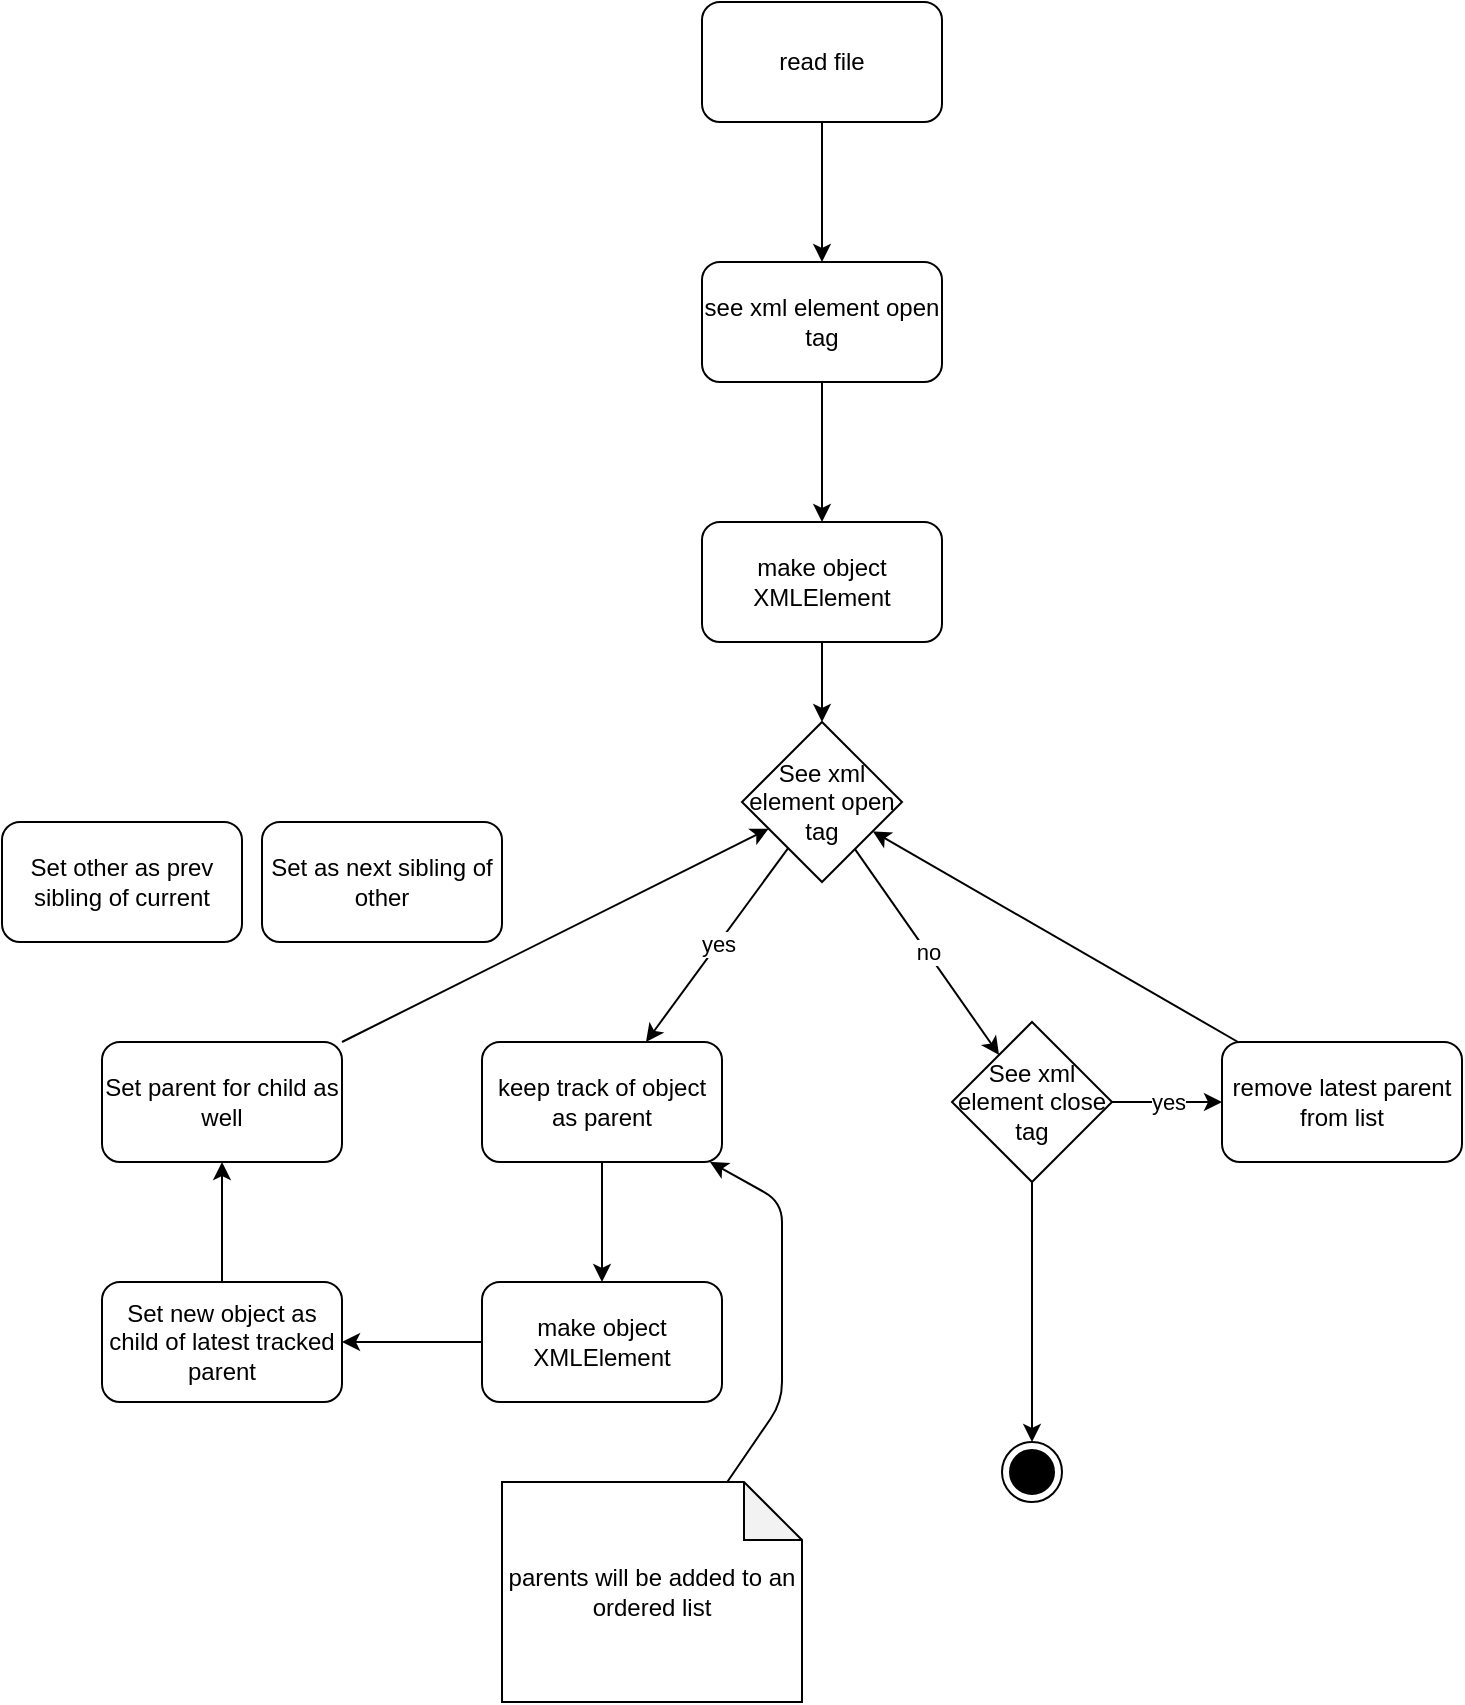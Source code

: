 <mxfile>
    <diagram id="XF5h1cMj-qbJH50a38Ld" name="Page-1">
        <mxGraphModel dx="1695" dy="607" grid="1" gridSize="10" guides="1" tooltips="1" connect="1" arrows="1" fold="1" page="1" pageScale="1" pageWidth="850" pageHeight="1100" math="0" shadow="0">
            <root>
                <mxCell id="0"/>
                <mxCell id="1" parent="0"/>
                <mxCell id="9" value="" style="edgeStyle=none;html=1;" parent="1" source="7" target="8" edge="1">
                    <mxGeometry relative="1" as="geometry"/>
                </mxCell>
                <mxCell id="7" value="read file" style="rounded=1;whiteSpace=wrap;html=1;" parent="1" vertex="1">
                    <mxGeometry x="300" y="10" width="120" height="60" as="geometry"/>
                </mxCell>
                <mxCell id="11" value="" style="edgeStyle=none;html=1;" parent="1" source="8" target="10" edge="1">
                    <mxGeometry relative="1" as="geometry"/>
                </mxCell>
                <mxCell id="8" value="see xml element open tag" style="whiteSpace=wrap;html=1;rounded=1;" parent="1" vertex="1">
                    <mxGeometry x="300" y="140" width="120" height="60" as="geometry"/>
                </mxCell>
                <mxCell id="13" value="" style="edgeStyle=none;html=1;startArrow=none;" parent="1" source="19" target="12" edge="1">
                    <mxGeometry relative="1" as="geometry"/>
                </mxCell>
                <mxCell id="21" style="edgeStyle=none;html=1;startArrow=none;" parent="1" source="10" target="12" edge="1">
                    <mxGeometry relative="1" as="geometry">
                        <mxPoint x="360" y="440" as="sourcePoint"/>
                    </mxGeometry>
                </mxCell>
                <mxCell id="10" value="make object XMLElement" style="whiteSpace=wrap;html=1;rounded=1;" parent="1" vertex="1">
                    <mxGeometry x="300" y="270" width="120" height="60" as="geometry"/>
                </mxCell>
                <mxCell id="36" value="yes" style="edgeStyle=none;html=1;" parent="1" source="12" target="34" edge="1">
                    <mxGeometry relative="1" as="geometry"/>
                </mxCell>
                <mxCell id="46" value="no" style="edgeStyle=none;html=1;" parent="1" source="12" target="44" edge="1">
                    <mxGeometry relative="1" as="geometry"/>
                </mxCell>
                <mxCell id="12" value="See xml element open tag" style="rhombus;whiteSpace=wrap;html=1;rounded=1;arcSize=0;" parent="1" vertex="1">
                    <mxGeometry x="320" y="370" width="80" height="80" as="geometry"/>
                </mxCell>
                <mxCell id="47" style="edgeStyle=none;html=1;" parent="1" source="14" target="12" edge="1">
                    <mxGeometry relative="1" as="geometry"/>
                </mxCell>
                <mxCell id="14" value="remove latest parent from list" style="whiteSpace=wrap;html=1;rounded=1;" parent="1" vertex="1">
                    <mxGeometry x="560" y="530" width="120" height="60" as="geometry"/>
                </mxCell>
                <mxCell id="31" style="edgeStyle=none;html=1;" parent="1" source="17" target="25" edge="1">
                    <mxGeometry relative="1" as="geometry"/>
                </mxCell>
                <mxCell id="17" value="make object XMLElement" style="whiteSpace=wrap;html=1;rounded=1;" parent="1" vertex="1">
                    <mxGeometry x="190" y="650" width="120" height="60" as="geometry"/>
                </mxCell>
                <mxCell id="19" value="Set parent for child as well" style="whiteSpace=wrap;html=1;rounded=1;" parent="1" vertex="1">
                    <mxGeometry y="530" width="120" height="60" as="geometry"/>
                </mxCell>
                <mxCell id="30" style="edgeStyle=none;html=1;" parent="1" source="25" target="19" edge="1">
                    <mxGeometry relative="1" as="geometry"/>
                </mxCell>
                <mxCell id="25" value="Set new object as child of latest tracked parent" style="whiteSpace=wrap;html=1;rounded=1;" parent="1" vertex="1">
                    <mxGeometry y="650" width="120" height="60" as="geometry"/>
                </mxCell>
                <mxCell id="38" style="edgeStyle=none;html=1;" parent="1" source="26" target="34" edge="1">
                    <mxGeometry relative="1" as="geometry">
                        <Array as="points">
                            <mxPoint x="340" y="710"/>
                            <mxPoint x="340" y="610"/>
                        </Array>
                    </mxGeometry>
                </mxCell>
                <mxCell id="26" value="parents will be added to an ordered list" style="shape=note;whiteSpace=wrap;html=1;backgroundOutline=1;darkOpacity=0.05;size=29;" parent="1" vertex="1">
                    <mxGeometry x="200" y="750" width="150" height="110" as="geometry"/>
                </mxCell>
                <mxCell id="37" style="edgeStyle=none;html=1;" parent="1" source="34" target="17" edge="1">
                    <mxGeometry relative="1" as="geometry"/>
                </mxCell>
                <mxCell id="34" value="keep track of object as parent" style="whiteSpace=wrap;html=1;rounded=1;" parent="1" vertex="1">
                    <mxGeometry x="190" y="530" width="120" height="60" as="geometry"/>
                </mxCell>
                <mxCell id="40" value="Set as next sibling of other" style="whiteSpace=wrap;html=1;rounded=1;" parent="1" vertex="1">
                    <mxGeometry x="80" y="420" width="120" height="60" as="geometry"/>
                </mxCell>
                <mxCell id="43" value="Set other as prev sibling of current" style="whiteSpace=wrap;html=1;rounded=1;" parent="1" vertex="1">
                    <mxGeometry x="-50" y="420" width="120" height="60" as="geometry"/>
                </mxCell>
                <mxCell id="48" value="yes" style="edgeStyle=none;html=1;" parent="1" source="44" target="14" edge="1">
                    <mxGeometry relative="1" as="geometry"/>
                </mxCell>
                <mxCell id="49" style="edgeStyle=none;html=1;" parent="1" source="44" target="50" edge="1">
                    <mxGeometry relative="1" as="geometry">
                        <mxPoint x="465" y="700" as="targetPoint"/>
                    </mxGeometry>
                </mxCell>
                <mxCell id="44" value="See xml element close tag" style="rhombus;whiteSpace=wrap;html=1;rounded=1;arcSize=0;" parent="1" vertex="1">
                    <mxGeometry x="425" y="520" width="80" height="80" as="geometry"/>
                </mxCell>
                <mxCell id="50" value="" style="ellipse;html=1;shape=endState;fillColor=#000000;strokeColor=default;" parent="1" vertex="1">
                    <mxGeometry x="450" y="730" width="30" height="30" as="geometry"/>
                </mxCell>
            </root>
        </mxGraphModel>
    </diagram>
</mxfile>